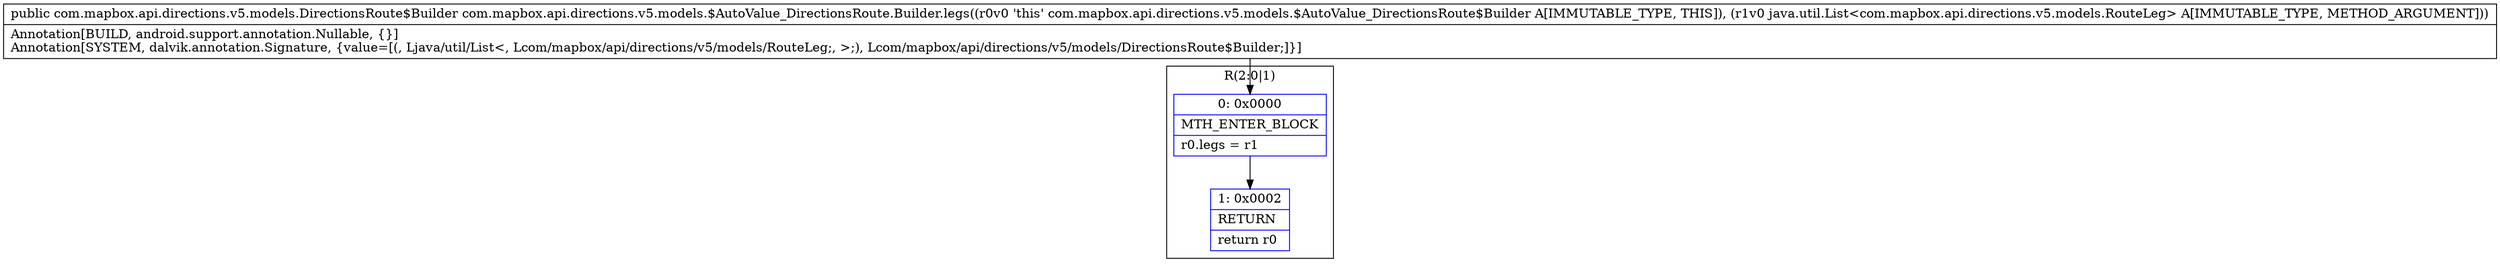 digraph "CFG forcom.mapbox.api.directions.v5.models.$AutoValue_DirectionsRoute.Builder.legs(Ljava\/util\/List;)Lcom\/mapbox\/api\/directions\/v5\/models\/DirectionsRoute$Builder;" {
subgraph cluster_Region_1047623990 {
label = "R(2:0|1)";
node [shape=record,color=blue];
Node_0 [shape=record,label="{0\:\ 0x0000|MTH_ENTER_BLOCK\l|r0.legs = r1\l}"];
Node_1 [shape=record,label="{1\:\ 0x0002|RETURN\l|return r0\l}"];
}
MethodNode[shape=record,label="{public com.mapbox.api.directions.v5.models.DirectionsRoute$Builder com.mapbox.api.directions.v5.models.$AutoValue_DirectionsRoute.Builder.legs((r0v0 'this' com.mapbox.api.directions.v5.models.$AutoValue_DirectionsRoute$Builder A[IMMUTABLE_TYPE, THIS]), (r1v0 java.util.List\<com.mapbox.api.directions.v5.models.RouteLeg\> A[IMMUTABLE_TYPE, METHOD_ARGUMENT]))  | Annotation[BUILD, android.support.annotation.Nullable, \{\}]\lAnnotation[SYSTEM, dalvik.annotation.Signature, \{value=[(, Ljava\/util\/List\<, Lcom\/mapbox\/api\/directions\/v5\/models\/RouteLeg;, \>;), Lcom\/mapbox\/api\/directions\/v5\/models\/DirectionsRoute$Builder;]\}]\l}"];
MethodNode -> Node_0;
Node_0 -> Node_1;
}

